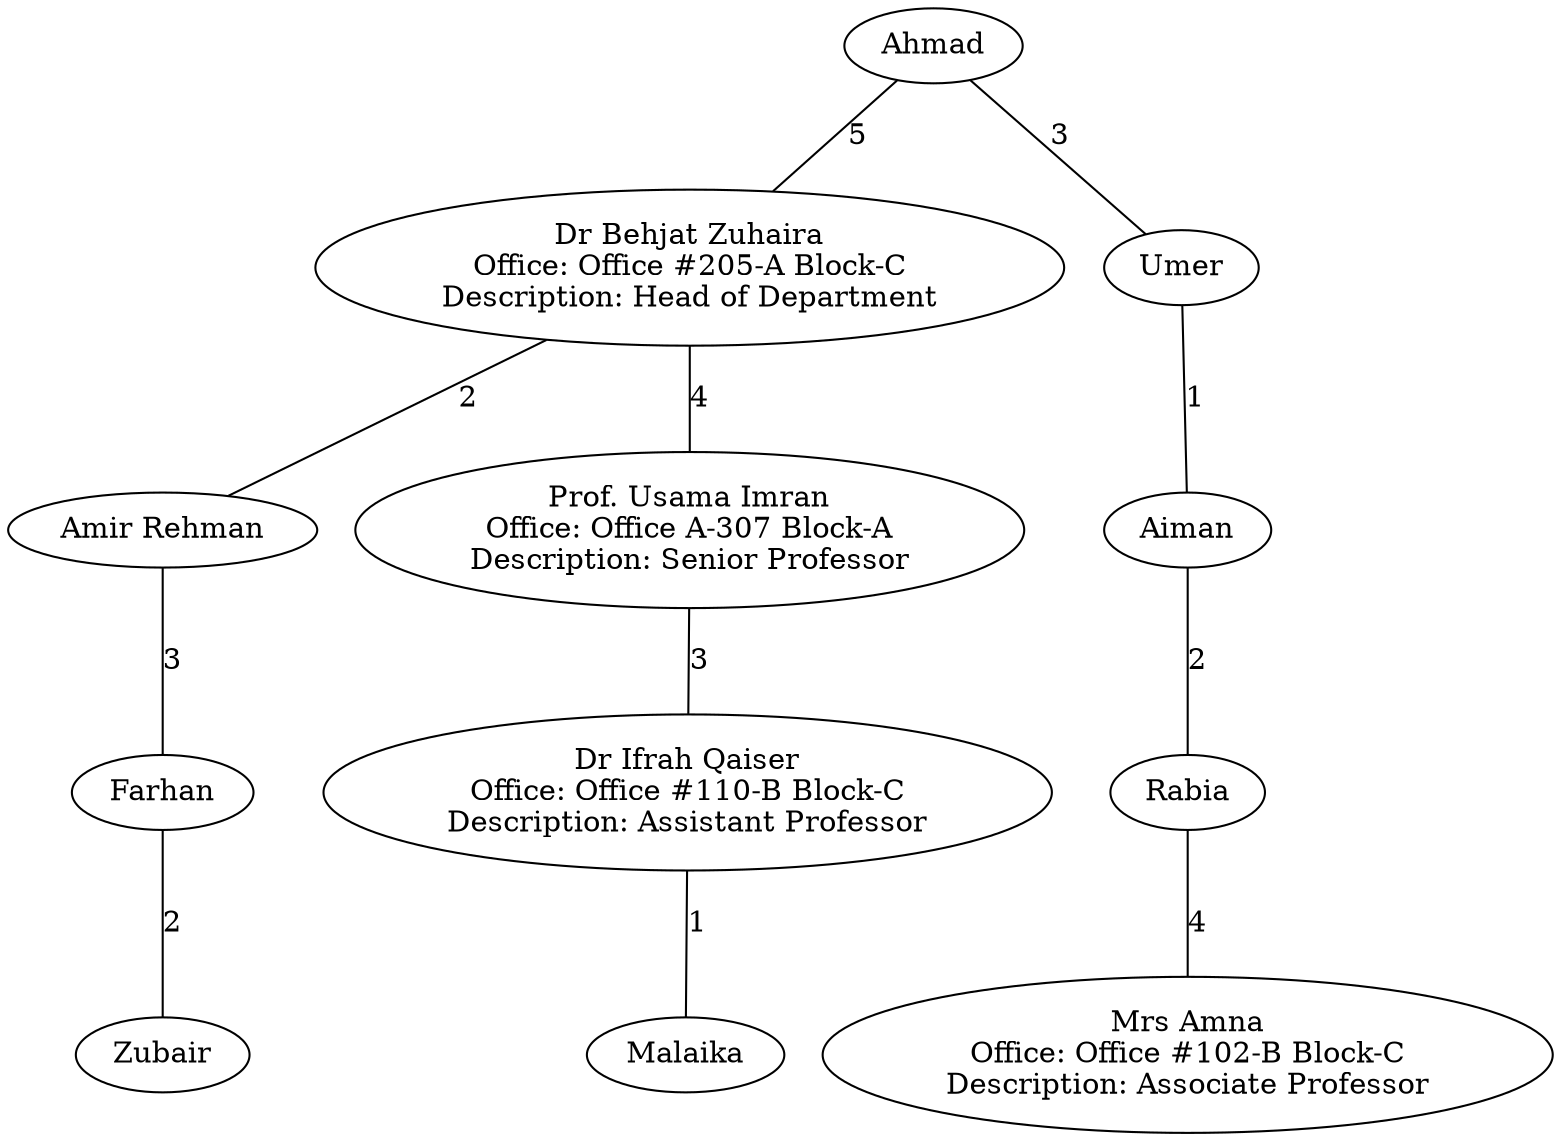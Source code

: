 graph University {
  0 [label="Ahmad"];
  1 [label="Dr Behjat Zuhaira\nOffice: Office #205-A Block-C\nDescription: Head of Department"];
  2 [label="Umer"];
  3 [label="Amir Rehman"];
  4 [label="Aiman"];
  5 [label="Prof. Usama Imran\nOffice: Office A-307 Block-A\nDescription: Senior Professor"];
  6 [label="Farhan"];
  7 [label="Rabia"];
  8 [label="Dr Ifrah Qaiser\nOffice: Office #110-B Block-C\nDescription: Assistant Professor"];
  9 [label="Zubair"];
  10 [label="Mrs Amna\nOffice: Office #102-B Block-C\nDescription: Associate Professor"];
  11 [label="Malaika"];
  0 -- 1 [label="5"];
  0 -- 2 [label="3"];
  1 -- 3 [label="2"];
  1 -- 5 [label="4"];
  2 -- 4 [label="1"];
  3 -- 6 [label="3"];
  4 -- 7 [label="2"];
  5 -- 8 [label="3"];
  6 -- 9 [label="2"];
  7 -- 10 [label="4"];
  8 -- 11 [label="1"];
}
